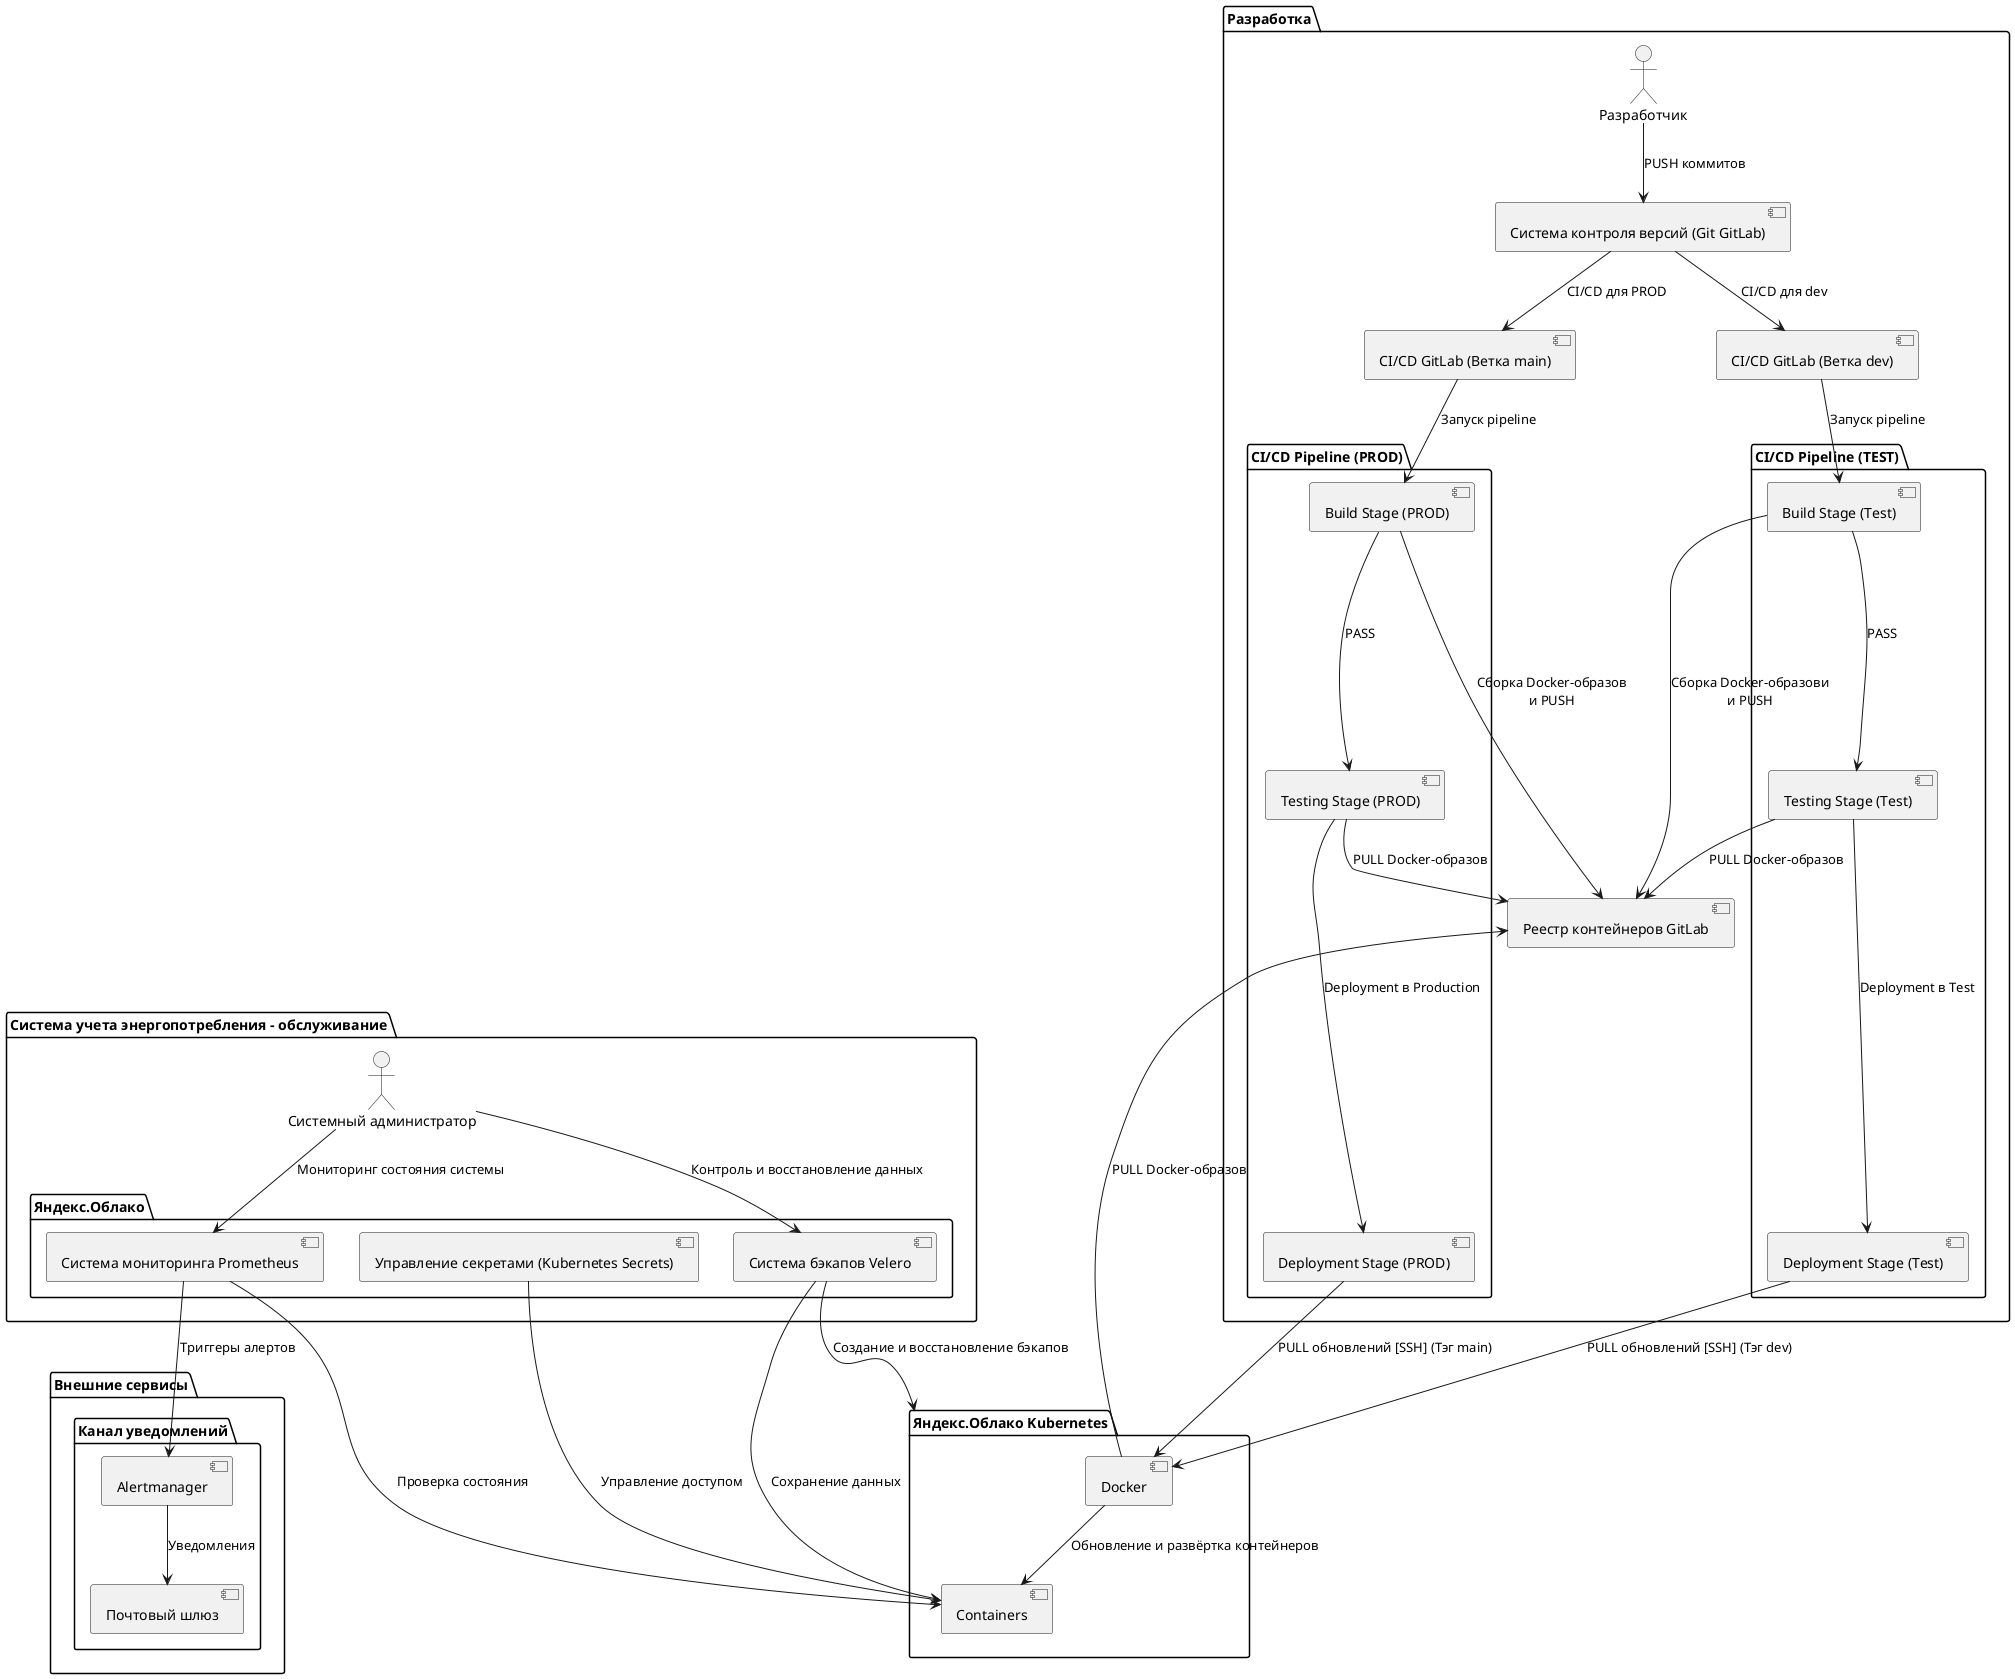 @startuml Диаграмма обслуживания

package "Яндекс.Облако Kubernetes" as k8s {
  [Docker] as docker
  [Containers] as containers
}

package "Система учета энергопотребления - обслуживание" as maintenance {
    actor "Системный администратор" as sys_admin
    package "Яндекс.Облако" as cloud {
      [Система мониторинга Prometheus] as monitoring_service
      [Система бэкапов Velero] as backup_service
      [Управление секретами (Kubernetes Secrets)] as secrets
    }
}

package "Внешние сервисы" as outer_services {
    package "Канал уведомлений" as notifications {
        [Alertmanager] as alertmanager
        [Почтовый шлюз] as email_service
    }
}

package "Разработка" as development {
    actor "Разработчик" as developer
    [Система контроля версий (Git GitLab)] as vcs
    [CI/CD GitLab (Ветка main)] as cicd
    [CI/CD GitLab (Ветка dev)] as cicdtest
    
    package "CI/CD Pipeline (PROD)" as build {
      [Build Stage (PROD)] as buildstage
      [Testing Stage (PROD)] as testingstage
      [Deployment Stage (PROD)] as deploymentstage
    }

    package "CI/CD Pipeline (TEST)" as buildtest {
      [Build Stage (Test)] as buildstagetest
      [Testing Stage (Test)] as testingstagetest
      [Deployment Stage (Test)] as testdeploymentstage
    }

    [Реестр контейнеров GitLab] as containeregistry
}

sys_admin --> monitoring_service : "Мониторинг состояния системы"
sys_admin --> backup_service : "Контроль и восстановление данных"
monitoring_service --> alertmanager : "Триггеры алертов"
alertmanager --> email_service : "Уведомления"
developer --> vcs : "PUSH коммитов"
vcs --> cicd : "CI/CD для PROD"
vcs --> cicdtest : "CI/CD для dev"
cicd --> buildstage : "Запуск pipeline"
cicdtest --> buildstagetest : "Запуск pipeline"
buildstage --> containeregistry : "Сборка Docker-образов\nи PUSH"
buildstagetest --> containeregistry : "Сборка Docker-образови\nи PUSH"
testingstage --> containeregistry : "PULL Docker-образов"
testingstagetest --> containeregistry : "PULL Docker-образов"
buildstage --down--> testingstage : "PASS"
buildstagetest --down--> testingstagetest : "PASS"
testingstage --down--> deploymentstage : "Deployment в Production"
testingstagetest --down--> testdeploymentstage : "Deployment в Test"
deploymentstage --> docker : "PULL обновлений [SSH] (Тэг main)"
testdeploymentstage --> docker : "PULL обновлений [SSH] (Тэг dev)"
docker --up--> containeregistry : "PULL Docker-образов"
docker --> containers : "Обновление и развёртка контейнеров"
monitoring_service --> containers : "Проверка состояния"
backup_service --> k8s : "Создание и восстановление бэкапов"
backup_service --> containers : "Сохранение данных"
secrets --> containers : "Управление доступом"

@enduml